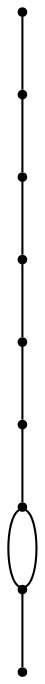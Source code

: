 graph {
  node [shape=point,comment="{\"directed\":false,\"doi\":\"10.1007/978-3-030-04414-5_16\",\"figure\":\"4 (1)\"}"]

  v0 [pos="1238.8410630941576,1923.2900413400075"]
  v1 [pos="1388.4201298391447,1920.7584266931908"]
  v2 [pos="1079.9689306331281,1921.5939046738636"]
  v3 [pos="940.528973501654,1919.8978951829963"]
  v4 [pos="790.1081868715999,1921.5939046738636"]
  v5 [pos="646.441539409955,1922.429509829813"]
  v6 [pos="495.1757580913222,1919.8978951829963"]
  v7 [pos="1539.6869603666692,1920.7584266931908"]
  v8 [pos="343.9089673065585,1922.429509829813"]

  v0 -- v1 [id="-1",pos="1238.8410630941576,1923.2900413400075 1328.2737294433841,1914.4155137323626 1388.6802537757821,1909.8509603150198 1388.4201298391447,1920.7584266931908"]
  v8 -- v6 [id="-2",pos="343.9089673065585,1922.429509829813 495.1757580913222,1919.8978951829963 495.1757580913222,1919.8978951829963 495.1757580913222,1919.8978951829963"]
  v6 -- v5 [id="-3",pos="495.1757580913222,1919.8978951829963 646.441539409955,1922.429509829813 646.441539409955,1922.429509829813 646.441539409955,1922.429509829813"]
  v5 -- v4 [id="-4",pos="646.441539409955,1922.429509829813 790.1081868715999,1921.5939046738636 790.1081868715999,1921.5939046738636 790.1081868715999,1921.5939046738636"]
  v4 -- v3 [id="-5",pos="790.1081868715999,1921.5939046738636 940.528973501654,1919.8978951829963 940.528973501654,1919.8978951829963 940.528973501654,1919.8978951829963"]
  v3 -- v2 [id="-6",pos="940.528973501654,1919.8978951829963 1079.9689306331281,1921.5939046738636 1079.9689306331281,1921.5939046738636 1079.9689306331281,1921.5939046738636"]
  v2 -- v0 [id="-7",pos="1079.9689306331281,1921.5939046738636 1238.8410630941576,1923.2900413400075 1238.8410630941576,1923.2900413400075 1238.8410630941576,1923.2900413400075"]
  v0 -- v1 [id="-8",pos="1238.8410630941576,1923.2900413400075 1388.4201298391447,1920.7584266931908 1388.4201298391447,1920.7584266931908 1388.4201298391447,1920.7584266931908"]
  v1 -- v7 [id="-9",pos="1388.4201298391447,1920.7584266931908 1539.6869603666692,1920.7584266931908 1539.6869603666692,1920.7584266931908 1539.6869603666692,1920.7584266931908"]
}